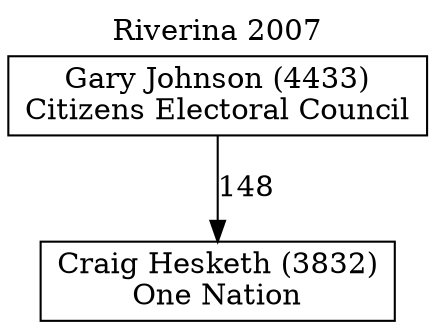 // House preference flow
digraph "Craig Hesketh (3832)_Riverina_2007" {
	graph [label="Riverina 2007" labelloc=t mclimit=10]
	node [shape=box]
	"Craig Hesketh (3832)" [label="Craig Hesketh (3832)
One Nation"]
	"Gary Johnson (4433)" [label="Gary Johnson (4433)
Citizens Electoral Council"]
	"Gary Johnson (4433)" -> "Craig Hesketh (3832)" [label=148]
}
